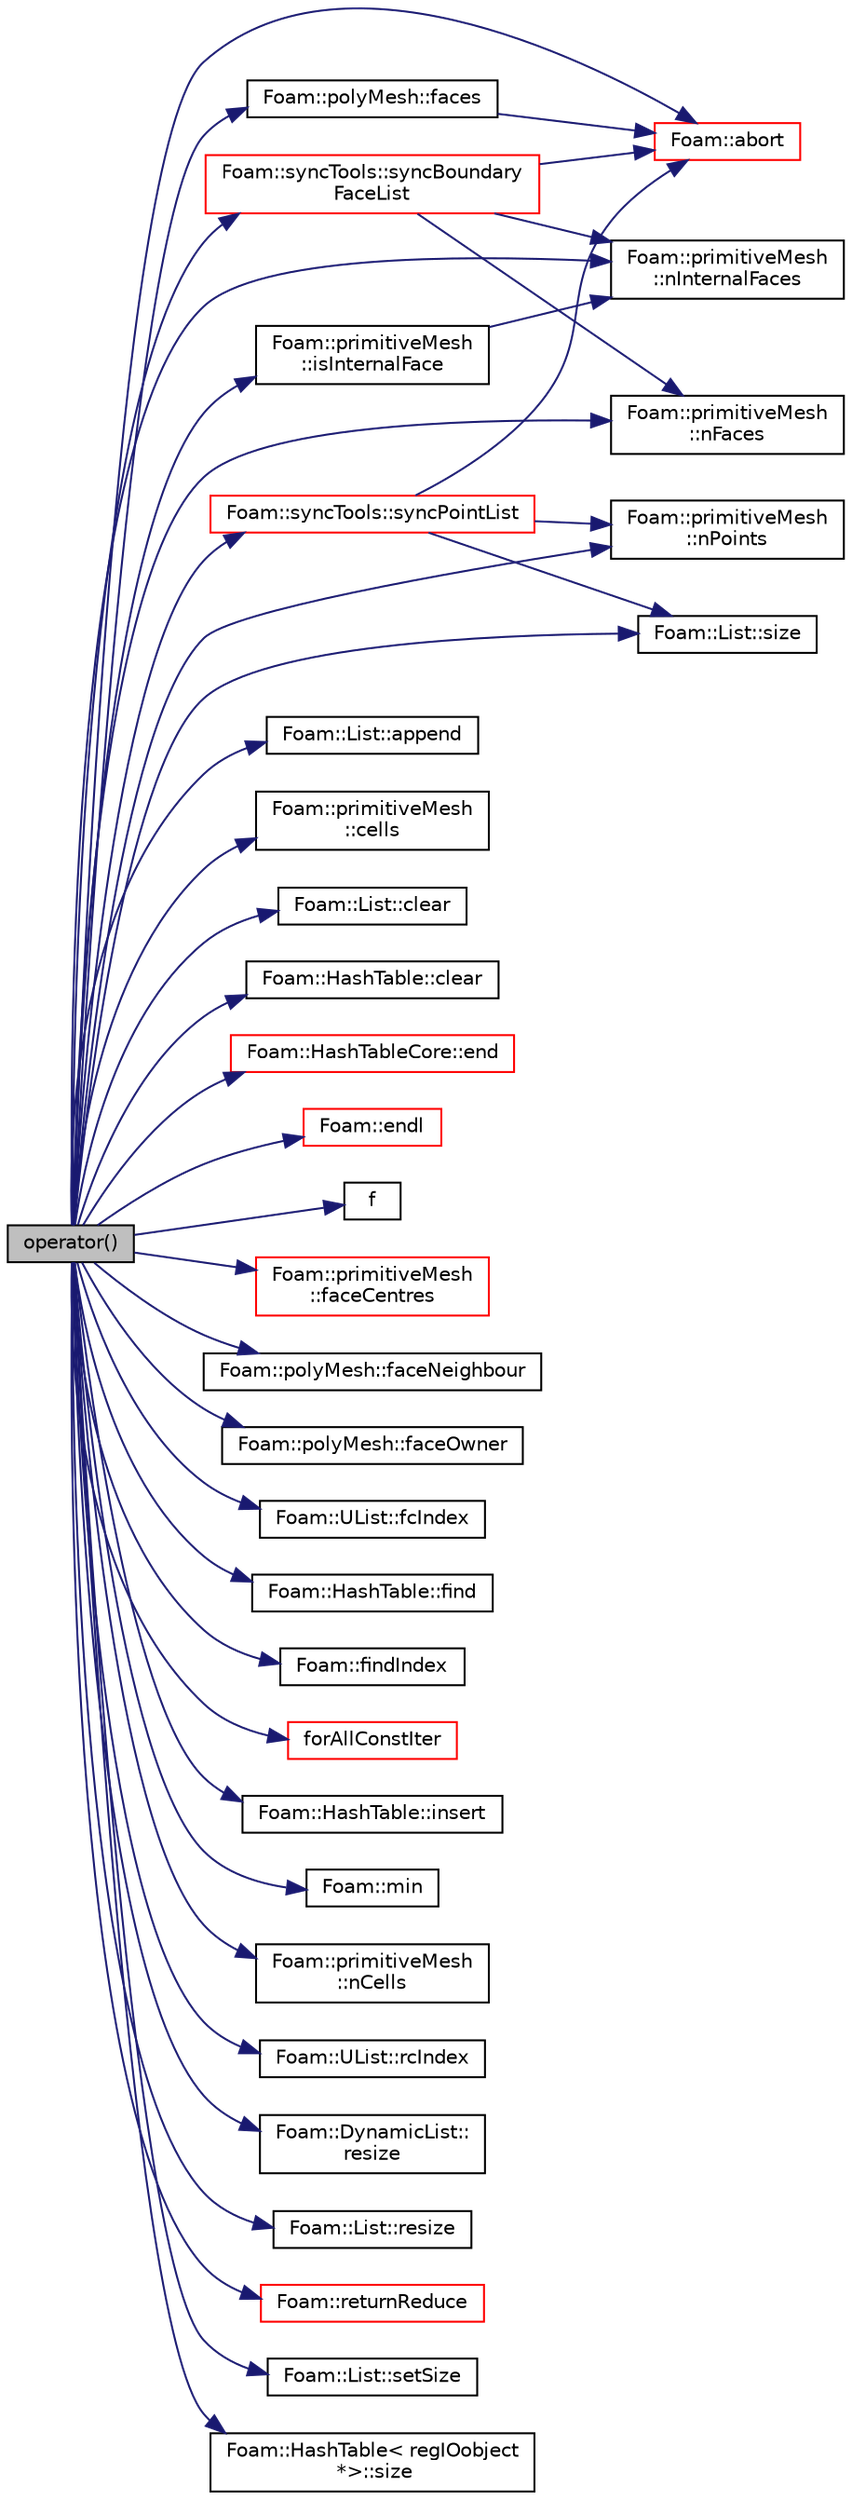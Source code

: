 digraph "operator()"
{
  bgcolor="transparent";
  edge [fontname="Helvetica",fontsize="10",labelfontname="Helvetica",labelfontsize="10"];
  node [fontname="Helvetica",fontsize="10",shape=record];
  rankdir="LR";
  Node0 [label="operator()",height=0.2,width=0.4,color="black", fillcolor="grey75", style="filled", fontcolor="black"];
  Node0 -> Node1 [color="midnightblue",fontsize="10",style="solid",fontname="Helvetica"];
  Node1 [label="Foam::abort",height=0.2,width=0.4,color="red",URL="$a21851.html#a447107a607d03e417307c203fa5fb44b"];
  Node0 -> Node46 [color="midnightblue",fontsize="10",style="solid",fontname="Helvetica"];
  Node46 [label="Foam::List::append",height=0.2,width=0.4,color="black",URL="$a26833.html#a399dd2bf0d9a32016717dc90126f016b",tooltip="Append an element at the end of the list. "];
  Node0 -> Node47 [color="midnightblue",fontsize="10",style="solid",fontname="Helvetica"];
  Node47 [label="Foam::primitiveMesh\l::cells",height=0.2,width=0.4,color="black",URL="$a28685.html#af19bf800d725a623c7b1d0101d65e7d3"];
  Node0 -> Node48 [color="midnightblue",fontsize="10",style="solid",fontname="Helvetica"];
  Node48 [label="Foam::List::clear",height=0.2,width=0.4,color="black",URL="$a26833.html#ac8bb3912a3ce86b15842e79d0b421204",tooltip="Clear the list, i.e. set size to zero. "];
  Node0 -> Node49 [color="midnightblue",fontsize="10",style="solid",fontname="Helvetica"];
  Node49 [label="Foam::HashTable::clear",height=0.2,width=0.4,color="black",URL="$a26841.html#ac8bb3912a3ce86b15842e79d0b421204",tooltip="Clear all entries from table. "];
  Node0 -> Node50 [color="midnightblue",fontsize="10",style="solid",fontname="Helvetica"];
  Node50 [label="Foam::HashTableCore::end",height=0.2,width=0.4,color="red",URL="$a26849.html#a540580a296c0ff351686ceb4f27b6fe6",tooltip="iteratorEnd set to beyond the end of any HashTable "];
  Node0 -> Node8 [color="midnightblue",fontsize="10",style="solid",fontname="Helvetica"];
  Node8 [label="Foam::endl",height=0.2,width=0.4,color="red",URL="$a21851.html#a2db8fe02a0d3909e9351bb4275b23ce4",tooltip="Add newline and flush stream. "];
  Node0 -> Node53 [color="midnightblue",fontsize="10",style="solid",fontname="Helvetica"];
  Node53 [label="f",height=0.2,width=0.4,color="black",URL="$a18335.html#a888be93833ac7a23170555c69c690288"];
  Node0 -> Node54 [color="midnightblue",fontsize="10",style="solid",fontname="Helvetica"];
  Node54 [label="Foam::primitiveMesh\l::faceCentres",height=0.2,width=0.4,color="red",URL="$a28685.html#a3319847c9ee813a5398d011b08de25a4"];
  Node0 -> Node64 [color="midnightblue",fontsize="10",style="solid",fontname="Helvetica"];
  Node64 [label="Foam::polyMesh::faceNeighbour",height=0.2,width=0.4,color="black",URL="$a28565.html#a9fb57b52c700ed61f09ada65412d13e3",tooltip="Return face neighbour. "];
  Node0 -> Node65 [color="midnightblue",fontsize="10",style="solid",fontname="Helvetica"];
  Node65 [label="Foam::polyMesh::faceOwner",height=0.2,width=0.4,color="black",URL="$a28565.html#a57752b49bfee23ca1944c3fb0493974f",tooltip="Return face owner. "];
  Node0 -> Node66 [color="midnightblue",fontsize="10",style="solid",fontname="Helvetica"];
  Node66 [label="Foam::polyMesh::faces",height=0.2,width=0.4,color="black",URL="$a28565.html#a431c0a24765f0bb6d32f6a03ce0e9b57",tooltip="Return raw faces. "];
  Node66 -> Node1 [color="midnightblue",fontsize="10",style="solid",fontname="Helvetica"];
  Node0 -> Node67 [color="midnightblue",fontsize="10",style="solid",fontname="Helvetica"];
  Node67 [label="Foam::UList::fcIndex",height=0.2,width=0.4,color="black",URL="$a26837.html#a512534dbc231b74b95ff84902c1b2087",tooltip="Return the forward circular index, i.e. the next index. "];
  Node0 -> Node68 [color="midnightblue",fontsize="10",style="solid",fontname="Helvetica"];
  Node68 [label="Foam::HashTable::find",height=0.2,width=0.4,color="black",URL="$a26841.html#a76b2c74ebd9f33fa9f76261b027ffc11",tooltip="Find and return an iterator set at the hashedEntry. "];
  Node0 -> Node69 [color="midnightblue",fontsize="10",style="solid",fontname="Helvetica"];
  Node69 [label="Foam::findIndex",height=0.2,width=0.4,color="black",URL="$a21851.html#ac16695f83f370df159eed19f92d095fb",tooltip="Find first occurence of given element and return index,. "];
  Node0 -> Node70 [color="midnightblue",fontsize="10",style="solid",fontname="Helvetica"];
  Node70 [label="forAllConstIter",height=0.2,width=0.4,color="red",URL="$a39311.html#ae21e2836509b0fa7f7cedf6493b11b09"];
  Node0 -> Node277 [color="midnightblue",fontsize="10",style="solid",fontname="Helvetica"];
  Node277 [label="Foam::HashTable::insert",height=0.2,width=0.4,color="black",URL="$a26841.html#a5eee1e0e199ad59b9cb3916cd42156e0",tooltip="Insert a new hashedEntry. "];
  Node0 -> Node309 [color="midnightblue",fontsize="10",style="solid",fontname="Helvetica"];
  Node309 [label="Foam::primitiveMesh\l::isInternalFace",height=0.2,width=0.4,color="black",URL="$a28685.html#ae3e48ad9ec4c5132ec7d3d702ad17c9e",tooltip="Return true if given face label is internal to the mesh. "];
  Node309 -> Node310 [color="midnightblue",fontsize="10",style="solid",fontname="Helvetica"];
  Node310 [label="Foam::primitiveMesh\l::nInternalFaces",height=0.2,width=0.4,color="black",URL="$a28685.html#aa6c7965af1f30d16d9125deb981cbdb0"];
  Node0 -> Node300 [color="midnightblue",fontsize="10",style="solid",fontname="Helvetica"];
  Node300 [label="Foam::min",height=0.2,width=0.4,color="black",URL="$a21851.html#a253e112ad2d56d96230ff39ea7f442dc"];
  Node0 -> Node117 [color="midnightblue",fontsize="10",style="solid",fontname="Helvetica"];
  Node117 [label="Foam::primitiveMesh\l::nCells",height=0.2,width=0.4,color="black",URL="$a28685.html#a13b94bdb0926552bf78ad5210a73a3d5"];
  Node0 -> Node56 [color="midnightblue",fontsize="10",style="solid",fontname="Helvetica"];
  Node56 [label="Foam::primitiveMesh\l::nFaces",height=0.2,width=0.4,color="black",URL="$a28685.html#abe602c985a3c9ffa67176e969e77ca6f"];
  Node0 -> Node310 [color="midnightblue",fontsize="10",style="solid",fontname="Helvetica"];
  Node0 -> Node59 [color="midnightblue",fontsize="10",style="solid",fontname="Helvetica"];
  Node59 [label="Foam::primitiveMesh\l::nPoints",height=0.2,width=0.4,color="black",URL="$a28685.html#a1c886a784a597459dbf2d9470798e9dd"];
  Node0 -> Node311 [color="midnightblue",fontsize="10",style="solid",fontname="Helvetica"];
  Node311 [label="Foam::UList::rcIndex",height=0.2,width=0.4,color="black",URL="$a26837.html#a286b66c68007df4532de24354ec487cb",tooltip="Return the reverse circular index, i.e. the previous index. "];
  Node0 -> Node312 [color="midnightblue",fontsize="10",style="solid",fontname="Helvetica"];
  Node312 [label="Foam::DynamicList::\lresize",height=0.2,width=0.4,color="black",URL="$a27005.html#a4eb7a78f8b52136a8668d0e785dace04",tooltip="Alter the addressed list size. "];
  Node0 -> Node313 [color="midnightblue",fontsize="10",style="solid",fontname="Helvetica"];
  Node313 [label="Foam::List::resize",height=0.2,width=0.4,color="black",URL="$a26833.html#a4eb7a78f8b52136a8668d0e785dace04",tooltip="Alias for setSize(const label) "];
  Node0 -> Node314 [color="midnightblue",fontsize="10",style="solid",fontname="Helvetica"];
  Node314 [label="Foam::returnReduce",height=0.2,width=0.4,color="red",URL="$a21851.html#a8d528a67d2a9c6fe4fb94bc86872624b"];
  Node0 -> Node86 [color="midnightblue",fontsize="10",style="solid",fontname="Helvetica"];
  Node86 [label="Foam::List::setSize",height=0.2,width=0.4,color="black",URL="$a26833.html#aedb985ffeaf1bdbfeccc2a8730405703",tooltip="Reset size of List. "];
  Node0 -> Node60 [color="midnightblue",fontsize="10",style="solid",fontname="Helvetica"];
  Node60 [label="Foam::List::size",height=0.2,width=0.4,color="black",URL="$a26833.html#a8a5f6fa29bd4b500caf186f60245b384",tooltip="Override size to be inconsistent with allocated storage. "];
  Node0 -> Node175 [color="midnightblue",fontsize="10",style="solid",fontname="Helvetica"];
  Node175 [label="Foam::HashTable\< regIOobject\l *\>::size",height=0.2,width=0.4,color="black",URL="$a26841.html#a47b3bf30da1eb3ab8076b5fbe00e0494",tooltip="Return number of elements in table. "];
  Node0 -> Node318 [color="midnightblue",fontsize="10",style="solid",fontname="Helvetica"];
  Node318 [label="Foam::syncTools::syncBoundary\lFaceList",height=0.2,width=0.4,color="red",URL="$a28657.html#abfef71f4706b88c9184fcae7352d0903",tooltip="Synchronize values on boundary faces only. "];
  Node318 -> Node56 [color="midnightblue",fontsize="10",style="solid",fontname="Helvetica"];
  Node318 -> Node310 [color="midnightblue",fontsize="10",style="solid",fontname="Helvetica"];
  Node318 -> Node1 [color="midnightblue",fontsize="10",style="solid",fontname="Helvetica"];
  Node0 -> Node381 [color="midnightblue",fontsize="10",style="solid",fontname="Helvetica"];
  Node381 [label="Foam::syncTools::syncPointList",height=0.2,width=0.4,color="red",URL="$a28657.html#a197ed77a9101bdfb37253bd3f507c017",tooltip="Synchronize values on all mesh points. "];
  Node381 -> Node60 [color="midnightblue",fontsize="10",style="solid",fontname="Helvetica"];
  Node381 -> Node59 [color="midnightblue",fontsize="10",style="solid",fontname="Helvetica"];
  Node381 -> Node1 [color="midnightblue",fontsize="10",style="solid",fontname="Helvetica"];
}
